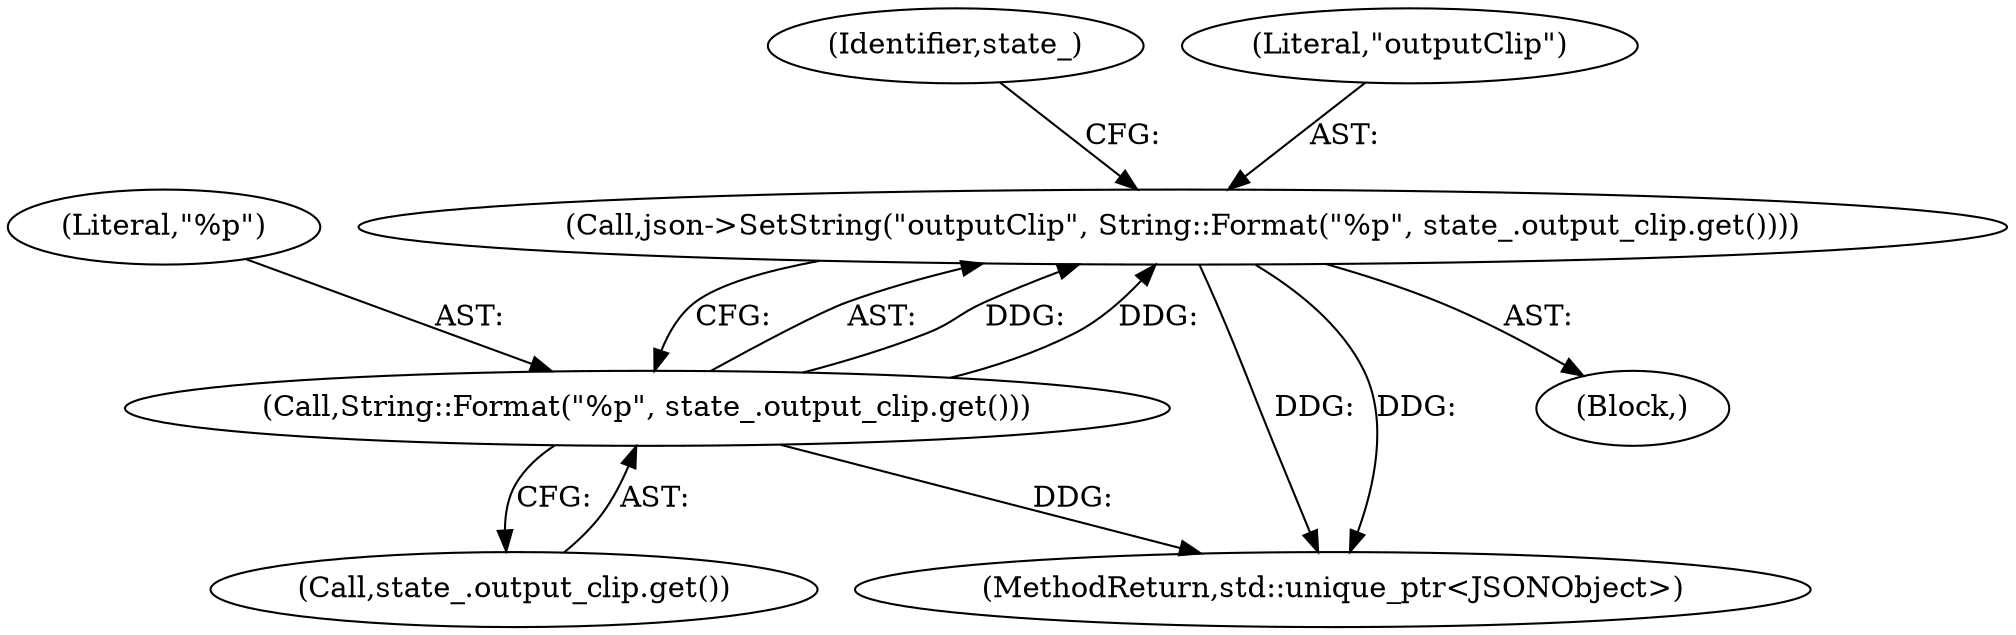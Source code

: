 digraph "1_Chrome_f911e11e7f6b5c0d6f5ee694a9871de6619889f7_44@del" {
"1000118" [label="(Call,json->SetString(\"outputClip\", String::Format(\"%p\", state_.output_clip.get())))"];
"1000120" [label="(Call,String::Format(\"%p\", state_.output_clip.get()))"];
"1000120" [label="(Call,String::Format(\"%p\", state_.output_clip.get()))"];
"1000118" [label="(Call,json->SetString(\"outputClip\", String::Format(\"%p\", state_.output_clip.get())))"];
"1000126" [label="(Identifier,state_)"];
"1000119" [label="(Literal,\"outputClip\")"];
"1000122" [label="(Call,state_.output_clip.get())"];
"1000195" [label="(MethodReturn,std::unique_ptr<JSONObject>)"];
"1000121" [label="(Literal,\"%p\")"];
"1000101" [label="(Block,)"];
"1000118" -> "1000101"  [label="AST: "];
"1000118" -> "1000120"  [label="CFG: "];
"1000119" -> "1000118"  [label="AST: "];
"1000120" -> "1000118"  [label="AST: "];
"1000126" -> "1000118"  [label="CFG: "];
"1000118" -> "1000195"  [label="DDG: "];
"1000118" -> "1000195"  [label="DDG: "];
"1000120" -> "1000118"  [label="DDG: "];
"1000120" -> "1000118"  [label="DDG: "];
"1000120" -> "1000122"  [label="CFG: "];
"1000121" -> "1000120"  [label="AST: "];
"1000122" -> "1000120"  [label="AST: "];
"1000120" -> "1000195"  [label="DDG: "];
}
